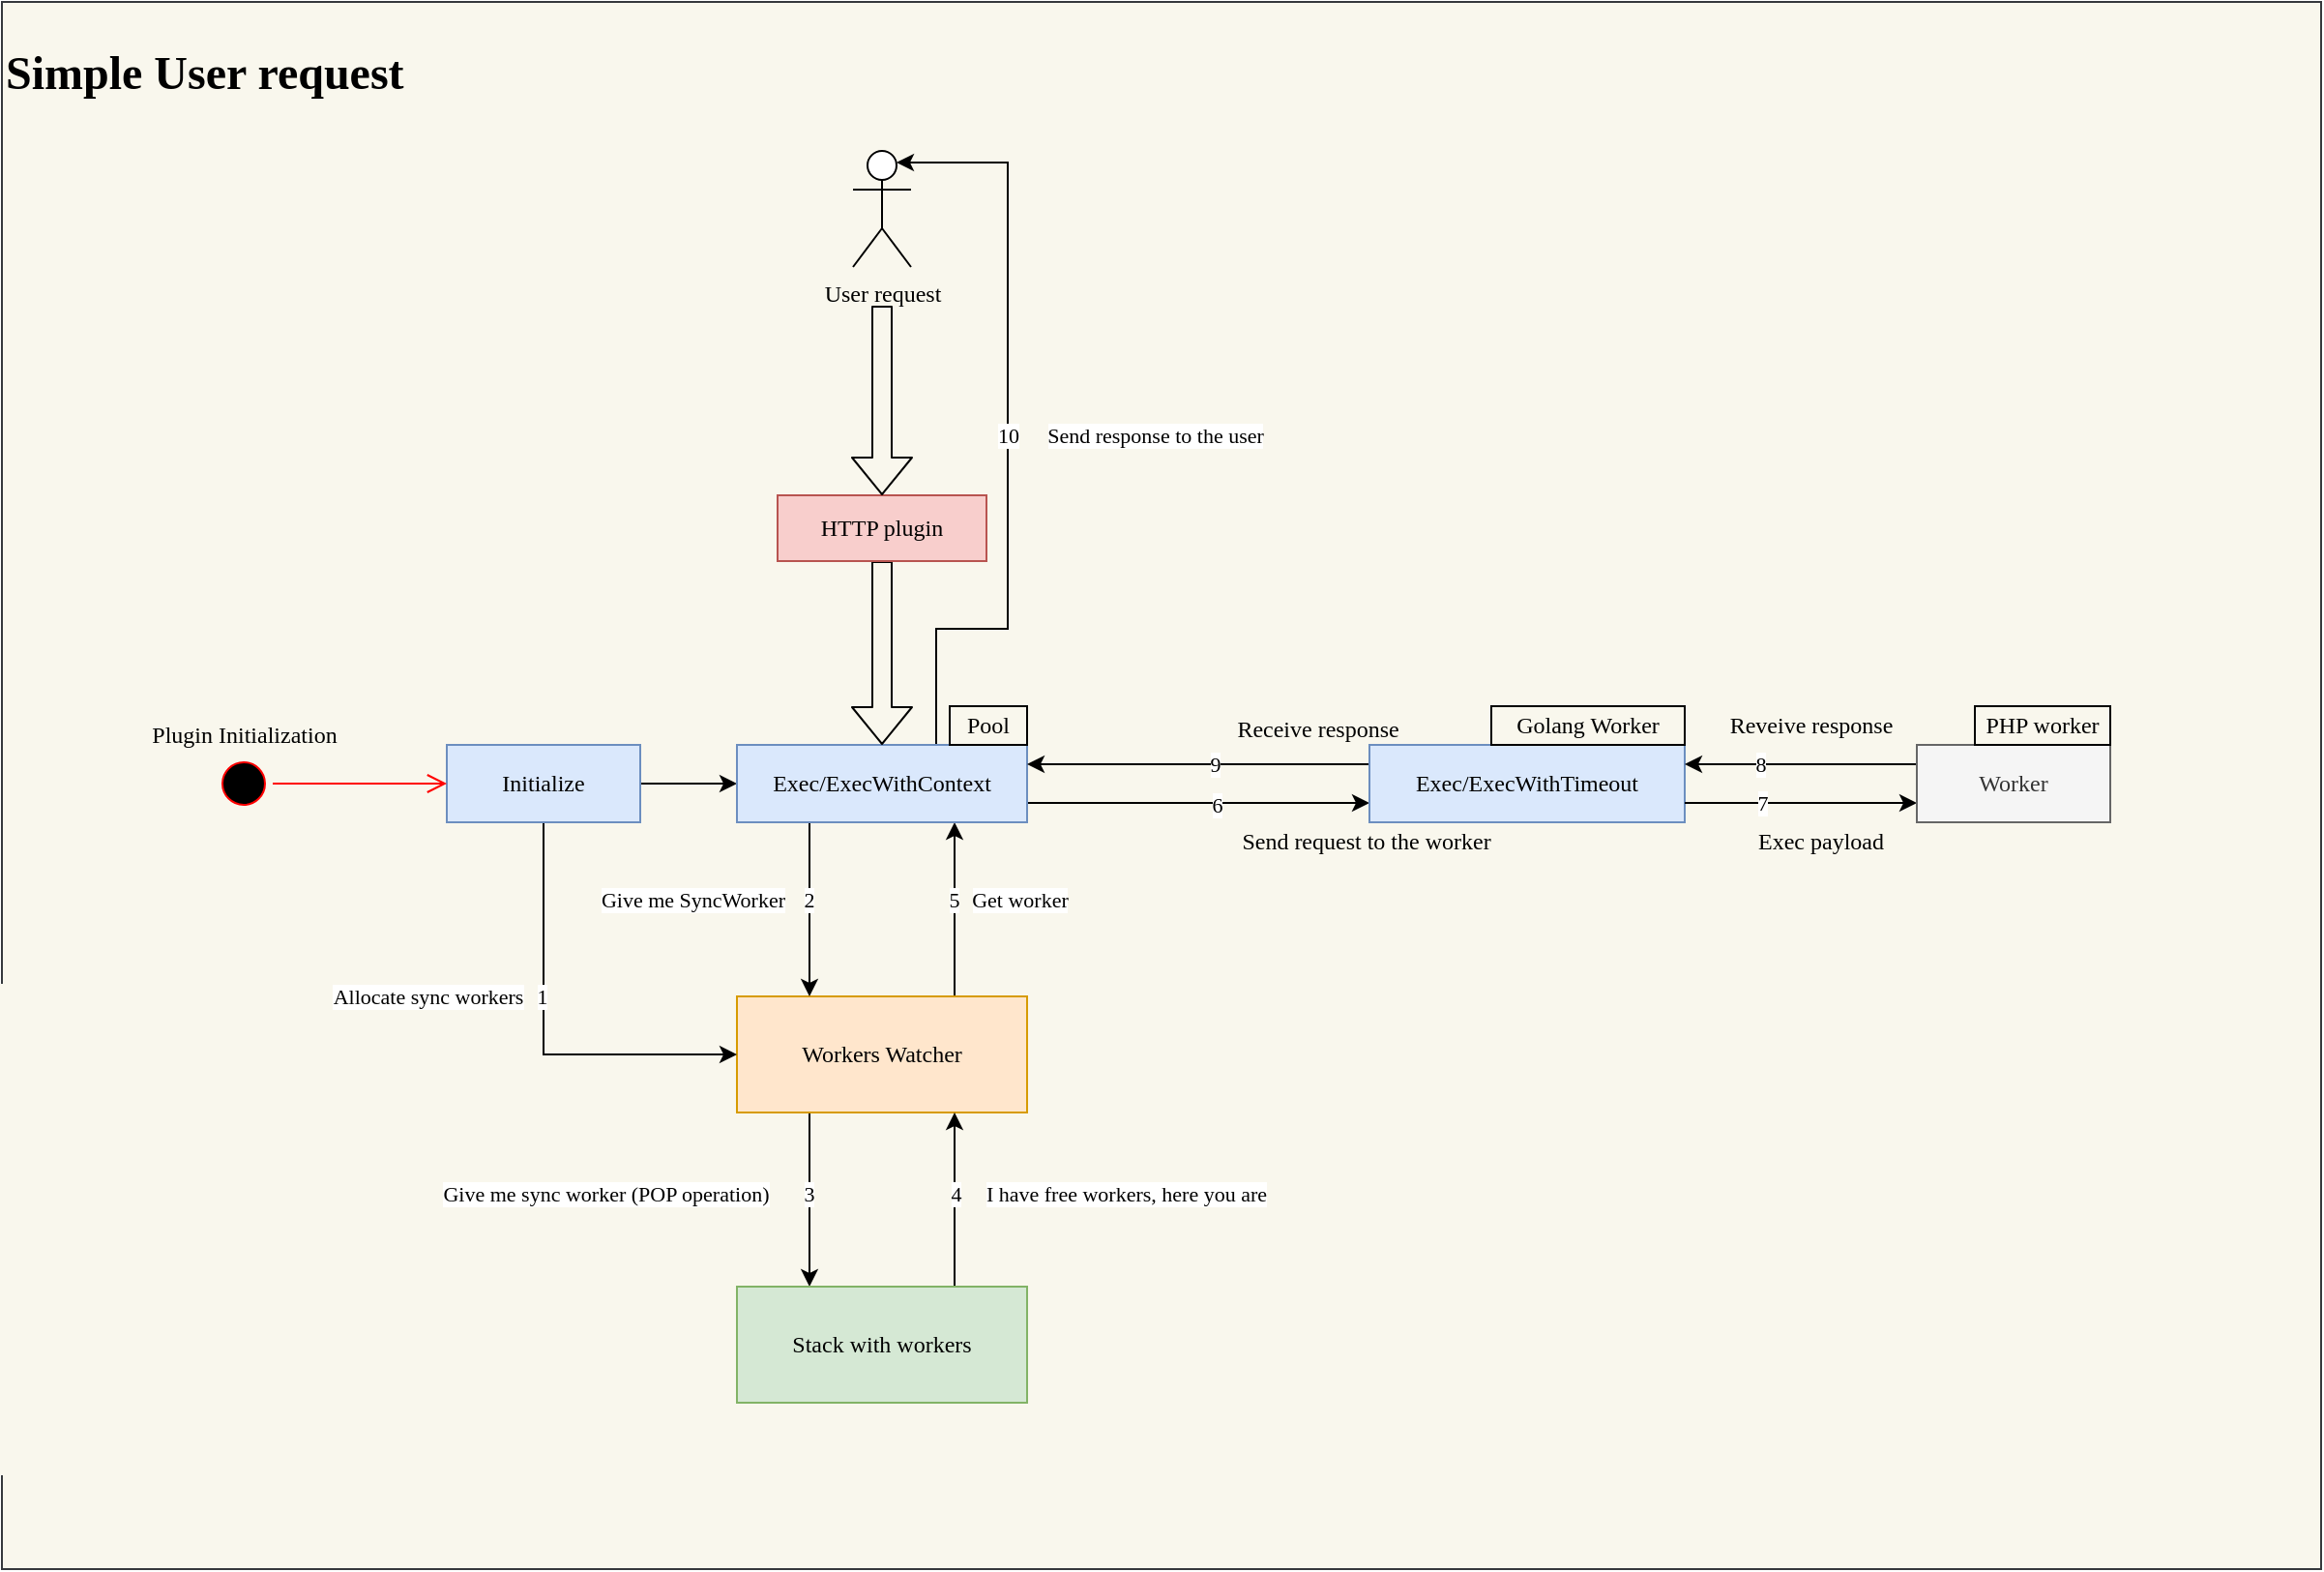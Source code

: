 <mxfile version="14.1.8" type="device"><diagram id="8w40hpb1-UDYxj1ewOsN" name="Page-1"><mxGraphModel dx="2722" dy="1864" grid="0" gridSize="10" guides="1" tooltips="1" connect="1" arrows="1" fold="1" page="1" pageScale="1" pageWidth="1169" pageHeight="1654" math="0" shadow="0"><root><mxCell id="0"/><mxCell id="1" parent="0"/><mxCell id="X5a57YOgRKE8OW5BxQhf-61" value="&lt;h1&gt;Simple User request&lt;/h1&gt;" style="rounded=0;whiteSpace=wrap;html=1;fontFamily=Verdana;align=left;verticalAlign=top;fillColor=#f9f7ed;strokeColor=#36393d;" vertex="1" parent="1"><mxGeometry x="555" y="422" width="1199" height="810" as="geometry"/></mxCell><mxCell id="X5a57YOgRKE8OW5BxQhf-19" style="edgeStyle=orthogonalEdgeStyle;rounded=0;orthogonalLoop=1;jettySize=auto;html=1;exitX=0.25;exitY=1;exitDx=0;exitDy=0;entryX=0.25;entryY=0;entryDx=0;entryDy=0;fontFamily=Verdana;" edge="1" parent="1" source="X5a57YOgRKE8OW5BxQhf-1" target="X5a57YOgRKE8OW5BxQhf-20"><mxGeometry relative="1" as="geometry"><mxPoint x="966" y="1066" as="targetPoint"/></mxGeometry></mxCell><mxCell id="X5a57YOgRKE8OW5BxQhf-21" value="Give me sync worker (POP operation)" style="edgeLabel;html=1;align=center;verticalAlign=middle;resizable=0;points=[];fontFamily=Verdana;" vertex="1" connectable="0" parent="X5a57YOgRKE8OW5BxQhf-19"><mxGeometry x="-0.065" y="8" relative="1" as="geometry"><mxPoint x="-113.5" y="-0.12" as="offset"/></mxGeometry></mxCell><mxCell id="X5a57YOgRKE8OW5BxQhf-25" value="3" style="edgeLabel;html=1;align=center;verticalAlign=middle;resizable=0;points=[];fontFamily=Verdana;" vertex="1" connectable="0" parent="X5a57YOgRKE8OW5BxQhf-19"><mxGeometry x="-0.268" y="4" relative="1" as="geometry"><mxPoint x="-4.5" y="9.04" as="offset"/></mxGeometry></mxCell><mxCell id="X5a57YOgRKE8OW5BxQhf-27" style="edgeStyle=orthogonalEdgeStyle;rounded=0;orthogonalLoop=1;jettySize=auto;html=1;exitX=0.75;exitY=0;exitDx=0;exitDy=0;entryX=0.75;entryY=1;entryDx=0;entryDy=0;fontFamily=Verdana;" edge="1" parent="1" source="X5a57YOgRKE8OW5BxQhf-1" target="X5a57YOgRKE8OW5BxQhf-3"><mxGeometry relative="1" as="geometry"/></mxCell><mxCell id="X5a57YOgRKE8OW5BxQhf-28" value="5" style="edgeLabel;html=1;align=center;verticalAlign=middle;resizable=0;points=[];fontFamily=Verdana;" vertex="1" connectable="0" parent="X5a57YOgRKE8OW5BxQhf-27"><mxGeometry x="0.244" y="-3" relative="1" as="geometry"><mxPoint x="-3.5" y="5.83" as="offset"/></mxGeometry></mxCell><mxCell id="X5a57YOgRKE8OW5BxQhf-30" value="Get worker" style="edgeLabel;html=1;align=center;verticalAlign=middle;resizable=0;points=[];fontFamily=Verdana;" vertex="1" connectable="0" parent="X5a57YOgRKE8OW5BxQhf-27"><mxGeometry x="-0.216" y="2" relative="1" as="geometry"><mxPoint x="35.5" y="-14.65" as="offset"/></mxGeometry></mxCell><mxCell id="X5a57YOgRKE8OW5BxQhf-1" value="Workers Watcher" style="rounded=0;whiteSpace=wrap;html=1;fillColor=#ffe6cc;strokeColor=#d79b00;fontFamily=Verdana;" vertex="1" parent="1"><mxGeometry x="935" y="936" width="150" height="60" as="geometry"/></mxCell><mxCell id="X5a57YOgRKE8OW5BxQhf-4" style="edgeStyle=orthogonalEdgeStyle;rounded=0;orthogonalLoop=1;jettySize=auto;html=1;exitX=1;exitY=0.5;exitDx=0;exitDy=0;entryX=0;entryY=0.5;entryDx=0;entryDy=0;fontFamily=Verdana;" edge="1" parent="1" source="X5a57YOgRKE8OW5BxQhf-2" target="X5a57YOgRKE8OW5BxQhf-3"><mxGeometry relative="1" as="geometry"/></mxCell><mxCell id="X5a57YOgRKE8OW5BxQhf-11" style="edgeStyle=orthogonalEdgeStyle;rounded=0;orthogonalLoop=1;jettySize=auto;html=1;exitX=0.5;exitY=1;exitDx=0;exitDy=0;entryX=0;entryY=0.5;entryDx=0;entryDy=0;fontFamily=Verdana;" edge="1" parent="1" source="X5a57YOgRKE8OW5BxQhf-2" target="X5a57YOgRKE8OW5BxQhf-1"><mxGeometry relative="1" as="geometry"><Array as="points"><mxPoint x="835" y="966"/></Array></mxGeometry></mxCell><mxCell id="X5a57YOgRKE8OW5BxQhf-12" value="Allocate sync workers" style="edgeLabel;html=1;align=center;verticalAlign=middle;resizable=0;points=[];fontFamily=Verdana;" vertex="1" connectable="0" parent="X5a57YOgRKE8OW5BxQhf-11"><mxGeometry x="-0.547" y="4" relative="1" as="geometry"><mxPoint x="-64" y="40" as="offset"/></mxGeometry></mxCell><mxCell id="X5a57YOgRKE8OW5BxQhf-23" value="1" style="edgeLabel;html=1;align=center;verticalAlign=middle;resizable=0;points=[];fontFamily=Verdana;" vertex="1" connectable="0" parent="X5a57YOgRKE8OW5BxQhf-11"><mxGeometry x="-0.135" y="3" relative="1" as="geometry"><mxPoint x="-4" y="-5.17" as="offset"/></mxGeometry></mxCell><mxCell id="X5a57YOgRKE8OW5BxQhf-2" value="Initialize" style="rounded=0;whiteSpace=wrap;html=1;fillColor=#dae8fc;strokeColor=#6c8ebf;fontFamily=Verdana;" vertex="1" parent="1"><mxGeometry x="785" y="806" width="100" height="40" as="geometry"/></mxCell><mxCell id="X5a57YOgRKE8OW5BxQhf-15" style="edgeStyle=orthogonalEdgeStyle;rounded=0;orthogonalLoop=1;jettySize=auto;html=1;exitX=0.25;exitY=1;exitDx=0;exitDy=0;entryX=0.25;entryY=0;entryDx=0;entryDy=0;fontFamily=Verdana;" edge="1" parent="1" source="X5a57YOgRKE8OW5BxQhf-3" target="X5a57YOgRKE8OW5BxQhf-1"><mxGeometry relative="1" as="geometry"/></mxCell><mxCell id="X5a57YOgRKE8OW5BxQhf-16" value="Give me SyncWorker" style="edgeLabel;html=1;align=center;verticalAlign=middle;resizable=0;points=[];fontFamily=Verdana;" vertex="1" connectable="0" parent="X5a57YOgRKE8OW5BxQhf-15"><mxGeometry x="-0.26" y="7" relative="1" as="geometry"><mxPoint x="-67.5" y="6.67" as="offset"/></mxGeometry></mxCell><mxCell id="X5a57YOgRKE8OW5BxQhf-24" value="2" style="edgeLabel;html=1;align=center;verticalAlign=middle;resizable=0;points=[];fontFamily=Verdana;" vertex="1" connectable="0" parent="X5a57YOgRKE8OW5BxQhf-15"><mxGeometry x="-0.33" y="6" relative="1" as="geometry"><mxPoint x="-6.5" y="9.77" as="offset"/></mxGeometry></mxCell><mxCell id="X5a57YOgRKE8OW5BxQhf-35" style="edgeStyle=orthogonalEdgeStyle;rounded=0;orthogonalLoop=1;jettySize=auto;html=1;exitX=1;exitY=0.75;exitDx=0;exitDy=0;entryX=0;entryY=0.75;entryDx=0;entryDy=0;fontFamily=Verdana;" edge="1" parent="1" source="X5a57YOgRKE8OW5BxQhf-3" target="X5a57YOgRKE8OW5BxQhf-32"><mxGeometry relative="1" as="geometry"/></mxCell><mxCell id="X5a57YOgRKE8OW5BxQhf-36" value="6" style="edgeLabel;html=1;align=center;verticalAlign=middle;resizable=0;points=[];fontFamily=Verdana;" vertex="1" connectable="0" parent="X5a57YOgRKE8OW5BxQhf-35"><mxGeometry x="0.156" relative="1" as="geometry"><mxPoint x="-5.25" y="1" as="offset"/></mxGeometry></mxCell><mxCell id="X5a57YOgRKE8OW5BxQhf-42" style="edgeStyle=orthogonalEdgeStyle;rounded=0;orthogonalLoop=1;jettySize=auto;html=1;exitX=0.75;exitY=0;exitDx=0;exitDy=0;entryX=0.75;entryY=0.1;entryDx=0;entryDy=0;entryPerimeter=0;fontFamily=Verdana;" edge="1" parent="1" source="X5a57YOgRKE8OW5BxQhf-3" target="X5a57YOgRKE8OW5BxQhf-34"><mxGeometry relative="1" as="geometry"><Array as="points"><mxPoint x="1038" y="806"/><mxPoint x="1038" y="746"/><mxPoint x="1075" y="746"/><mxPoint x="1075" y="505"/></Array></mxGeometry></mxCell><mxCell id="X5a57YOgRKE8OW5BxQhf-43" value="10" style="edgeLabel;html=1;align=center;verticalAlign=middle;resizable=0;points=[];fontFamily=Verdana;" vertex="1" connectable="0" parent="X5a57YOgRKE8OW5BxQhf-42"><mxGeometry x="0.021" relative="1" as="geometry"><mxPoint as="offset"/></mxGeometry></mxCell><mxCell id="X5a57YOgRKE8OW5BxQhf-44" value="Send response to the user" style="edgeLabel;html=1;align=center;verticalAlign=middle;resizable=0;points=[];fontFamily=Verdana;" vertex="1" connectable="0" parent="X5a57YOgRKE8OW5BxQhf-42"><mxGeometry x="-0.12" y="-4" relative="1" as="geometry"><mxPoint x="72" y="-28.5" as="offset"/></mxGeometry></mxCell><mxCell id="X5a57YOgRKE8OW5BxQhf-3" value="Exec/ExecWithContext" style="rounded=0;whiteSpace=wrap;html=1;fillColor=#dae8fc;strokeColor=#6c8ebf;fontFamily=Verdana;" vertex="1" parent="1"><mxGeometry x="935" y="806" width="150" height="40" as="geometry"/></mxCell><mxCell id="X5a57YOgRKE8OW5BxQhf-22" style="edgeStyle=orthogonalEdgeStyle;rounded=0;orthogonalLoop=1;jettySize=auto;html=1;exitX=0.75;exitY=0;exitDx=0;exitDy=0;entryX=0.75;entryY=1;entryDx=0;entryDy=0;fontFamily=Verdana;" edge="1" parent="1" source="X5a57YOgRKE8OW5BxQhf-20" target="X5a57YOgRKE8OW5BxQhf-1"><mxGeometry relative="1" as="geometry"><Array as="points"><mxPoint x="1048" y="1046"/><mxPoint x="1048" y="1046"/></Array></mxGeometry></mxCell><mxCell id="X5a57YOgRKE8OW5BxQhf-26" value="4" style="edgeLabel;html=1;align=center;verticalAlign=middle;resizable=0;points=[];fontFamily=Verdana;" vertex="1" connectable="0" parent="X5a57YOgRKE8OW5BxQhf-22"><mxGeometry x="0.334" y="-3" relative="1" as="geometry"><mxPoint x="-2.5" y="11.83" as="offset"/></mxGeometry></mxCell><mxCell id="X5a57YOgRKE8OW5BxQhf-29" value="I have free workers, here you are" style="edgeLabel;html=1;align=center;verticalAlign=middle;resizable=0;points=[];fontFamily=Verdana;" vertex="1" connectable="0" parent="X5a57YOgRKE8OW5BxQhf-22"><mxGeometry x="0.321" y="-2" relative="1" as="geometry"><mxPoint x="86.5" y="11.44" as="offset"/></mxGeometry></mxCell><mxCell id="X5a57YOgRKE8OW5BxQhf-20" value="Stack with workers" style="rounded=0;whiteSpace=wrap;html=1;fillColor=#d5e8d4;strokeColor=#82b366;fontFamily=Verdana;" vertex="1" parent="1"><mxGeometry x="935" y="1086" width="150" height="60" as="geometry"/></mxCell><mxCell id="X5a57YOgRKE8OW5BxQhf-39" value="9" style="edgeStyle=orthogonalEdgeStyle;rounded=0;orthogonalLoop=1;jettySize=auto;html=1;exitX=0;exitY=0.25;exitDx=0;exitDy=0;entryX=1;entryY=0.25;entryDx=0;entryDy=0;fontFamily=Verdana;" edge="1" parent="1" source="X5a57YOgRKE8OW5BxQhf-32" target="X5a57YOgRKE8OW5BxQhf-3"><mxGeometry x="-0.093" relative="1" as="geometry"><mxPoint as="offset"/></mxGeometry></mxCell><mxCell id="X5a57YOgRKE8OW5BxQhf-32" value="Exec/ExecWithTimeout" style="rounded=0;whiteSpace=wrap;html=1;fillColor=#dae8fc;strokeColor=#6c8ebf;fontFamily=Verdana;" vertex="1" parent="1"><mxGeometry x="1262" y="806" width="163" height="40" as="geometry"/></mxCell><mxCell id="X5a57YOgRKE8OW5BxQhf-33" value="" style="shape=flexArrow;endArrow=classic;html=1;entryX=0.5;entryY=0;entryDx=0;entryDy=0;fontFamily=Verdana;exitX=0.5;exitY=1;exitDx=0;exitDy=0;" edge="1" parent="1" source="X5a57YOgRKE8OW5BxQhf-59" target="X5a57YOgRKE8OW5BxQhf-3"><mxGeometry width="50" height="50" relative="1" as="geometry"><mxPoint x="1010" y="716" as="sourcePoint"/><mxPoint x="1035" y="706" as="targetPoint"/></mxGeometry></mxCell><mxCell id="X5a57YOgRKE8OW5BxQhf-34" value="User request" style="shape=umlActor;verticalLabelPosition=bottom;verticalAlign=top;html=1;fontFamily=Verdana;" vertex="1" parent="1"><mxGeometry x="995" y="499" width="30" height="60" as="geometry"/></mxCell><mxCell id="X5a57YOgRKE8OW5BxQhf-38" value="Send request to the worker" style="text;html=1;align=center;verticalAlign=middle;resizable=0;points=[];autosize=1;fontFamily=Verdana;" vertex="1" parent="1"><mxGeometry x="1180" y="846" width="160" height="20" as="geometry"/></mxCell><mxCell id="X5a57YOgRKE8OW5BxQhf-41" value="Receive response" style="text;html=1;align=center;verticalAlign=middle;resizable=0;points=[];autosize=1;fontFamily=Verdana;" vertex="1" parent="1"><mxGeometry x="1180" y="788" width="110" height="20" as="geometry"/></mxCell><mxCell id="X5a57YOgRKE8OW5BxQhf-45" value="" style="ellipse;html=1;shape=startState;fillColor=#000000;strokeColor=#ff0000;fontFamily=Verdana;" vertex="1" parent="1"><mxGeometry x="665" y="811" width="30" height="30" as="geometry"/></mxCell><mxCell id="X5a57YOgRKE8OW5BxQhf-46" value="" style="edgeStyle=orthogonalEdgeStyle;html=1;verticalAlign=bottom;endArrow=open;endSize=8;strokeColor=#ff0000;entryX=0;entryY=0.5;entryDx=0;entryDy=0;fontFamily=Verdana;" edge="1" source="X5a57YOgRKE8OW5BxQhf-45" parent="1" target="X5a57YOgRKE8OW5BxQhf-2"><mxGeometry relative="1" as="geometry"><mxPoint x="755" y="846" as="targetPoint"/></mxGeometry></mxCell><mxCell id="X5a57YOgRKE8OW5BxQhf-47" value="Plugin Initialization" style="text;html=1;align=center;verticalAlign=middle;resizable=0;points=[];autosize=1;fontFamily=Verdana;" vertex="1" parent="1"><mxGeometry x="625" y="791" width="110" height="20" as="geometry"/></mxCell><mxCell id="X5a57YOgRKE8OW5BxQhf-51" style="edgeStyle=orthogonalEdgeStyle;rounded=0;orthogonalLoop=1;jettySize=auto;html=1;exitX=1;exitY=0.75;exitDx=0;exitDy=0;entryX=0;entryY=0.75;entryDx=0;entryDy=0;fontFamily=Verdana;" edge="1" parent="1" source="X5a57YOgRKE8OW5BxQhf-32" target="X5a57YOgRKE8OW5BxQhf-49"><mxGeometry relative="1" as="geometry"/></mxCell><mxCell id="X5a57YOgRKE8OW5BxQhf-53" value="7" style="edgeLabel;html=1;align=center;verticalAlign=middle;resizable=0;points=[];fontFamily=Verdana;" vertex="1" connectable="0" parent="X5a57YOgRKE8OW5BxQhf-51"><mxGeometry x="-0.246" relative="1" as="geometry"><mxPoint x="-5" as="offset"/></mxGeometry></mxCell><mxCell id="X5a57YOgRKE8OW5BxQhf-57" style="edgeStyle=orthogonalEdgeStyle;rounded=0;orthogonalLoop=1;jettySize=auto;html=1;exitX=0;exitY=0.25;exitDx=0;exitDy=0;entryX=1;entryY=0.25;entryDx=0;entryDy=0;fontFamily=Verdana;" edge="1" parent="1" source="X5a57YOgRKE8OW5BxQhf-49" target="X5a57YOgRKE8OW5BxQhf-32"><mxGeometry relative="1" as="geometry"/></mxCell><mxCell id="X5a57YOgRKE8OW5BxQhf-58" value="8" style="edgeLabel;html=1;align=center;verticalAlign=middle;resizable=0;points=[];fontFamily=Verdana;" vertex="1" connectable="0" parent="X5a57YOgRKE8OW5BxQhf-57"><mxGeometry x="0.191" y="3" relative="1" as="geometry"><mxPoint x="-9.33" y="-3" as="offset"/></mxGeometry></mxCell><mxCell id="X5a57YOgRKE8OW5BxQhf-49" value="Worker" style="rounded=0;whiteSpace=wrap;html=1;fillColor=#f5f5f5;strokeColor=#666666;fontFamily=Verdana;fontColor=#333333;" vertex="1" parent="1"><mxGeometry x="1545" y="806" width="100" height="40" as="geometry"/></mxCell><mxCell id="X5a57YOgRKE8OW5BxQhf-54" value="Exec payload" style="text;html=1;align=center;verticalAlign=middle;resizable=0;points=[];autosize=1;fontFamily=Verdana;" vertex="1" parent="1"><mxGeometry x="1450" y="846" width="90" height="20" as="geometry"/></mxCell><mxCell id="X5a57YOgRKE8OW5BxQhf-55" value="Reveive response" style="text;html=1;align=center;verticalAlign=middle;resizable=0;points=[];autosize=1;fontFamily=Verdana;" vertex="1" parent="1"><mxGeometry x="1435" y="786" width="110" height="20" as="geometry"/></mxCell><mxCell id="X5a57YOgRKE8OW5BxQhf-59" value="HTTP plugin" style="rounded=0;whiteSpace=wrap;html=1;fontFamily=Verdana;fillColor=#f8cecc;strokeColor=#b85450;" vertex="1" parent="1"><mxGeometry x="956" y="677" width="108" height="34" as="geometry"/></mxCell><mxCell id="X5a57YOgRKE8OW5BxQhf-60" value="" style="shape=flexArrow;endArrow=classic;html=1;entryX=0.5;entryY=0;entryDx=0;entryDy=0;fontFamily=Verdana;" edge="1" parent="1" target="X5a57YOgRKE8OW5BxQhf-59"><mxGeometry width="50" height="50" relative="1" as="geometry"><mxPoint x="1010" y="579" as="sourcePoint"/><mxPoint x="1009.58" y="660" as="targetPoint"/></mxGeometry></mxCell><mxCell id="X5a57YOgRKE8OW5BxQhf-62" value="Pool" style="text;html=1;fillColor=none;align=center;verticalAlign=middle;whiteSpace=wrap;rounded=0;fontFamily=Verdana;strokeColor=#000000;" vertex="1" parent="1"><mxGeometry x="1045" y="786" width="40" height="20" as="geometry"/></mxCell><mxCell id="X5a57YOgRKE8OW5BxQhf-63" value="Golang Worker" style="text;html=1;fillColor=none;align=center;verticalAlign=middle;whiteSpace=wrap;rounded=0;fontFamily=Verdana;strokeColor=#000000;" vertex="1" parent="1"><mxGeometry x="1325" y="786" width="100" height="20" as="geometry"/></mxCell><mxCell id="X5a57YOgRKE8OW5BxQhf-65" value="PHP worker" style="text;html=1;fillColor=none;align=center;verticalAlign=middle;whiteSpace=wrap;rounded=0;fontFamily=Verdana;strokeColor=#000000;" vertex="1" parent="1"><mxGeometry x="1575" y="786" width="70" height="20" as="geometry"/></mxCell></root></mxGraphModel></diagram></mxfile>